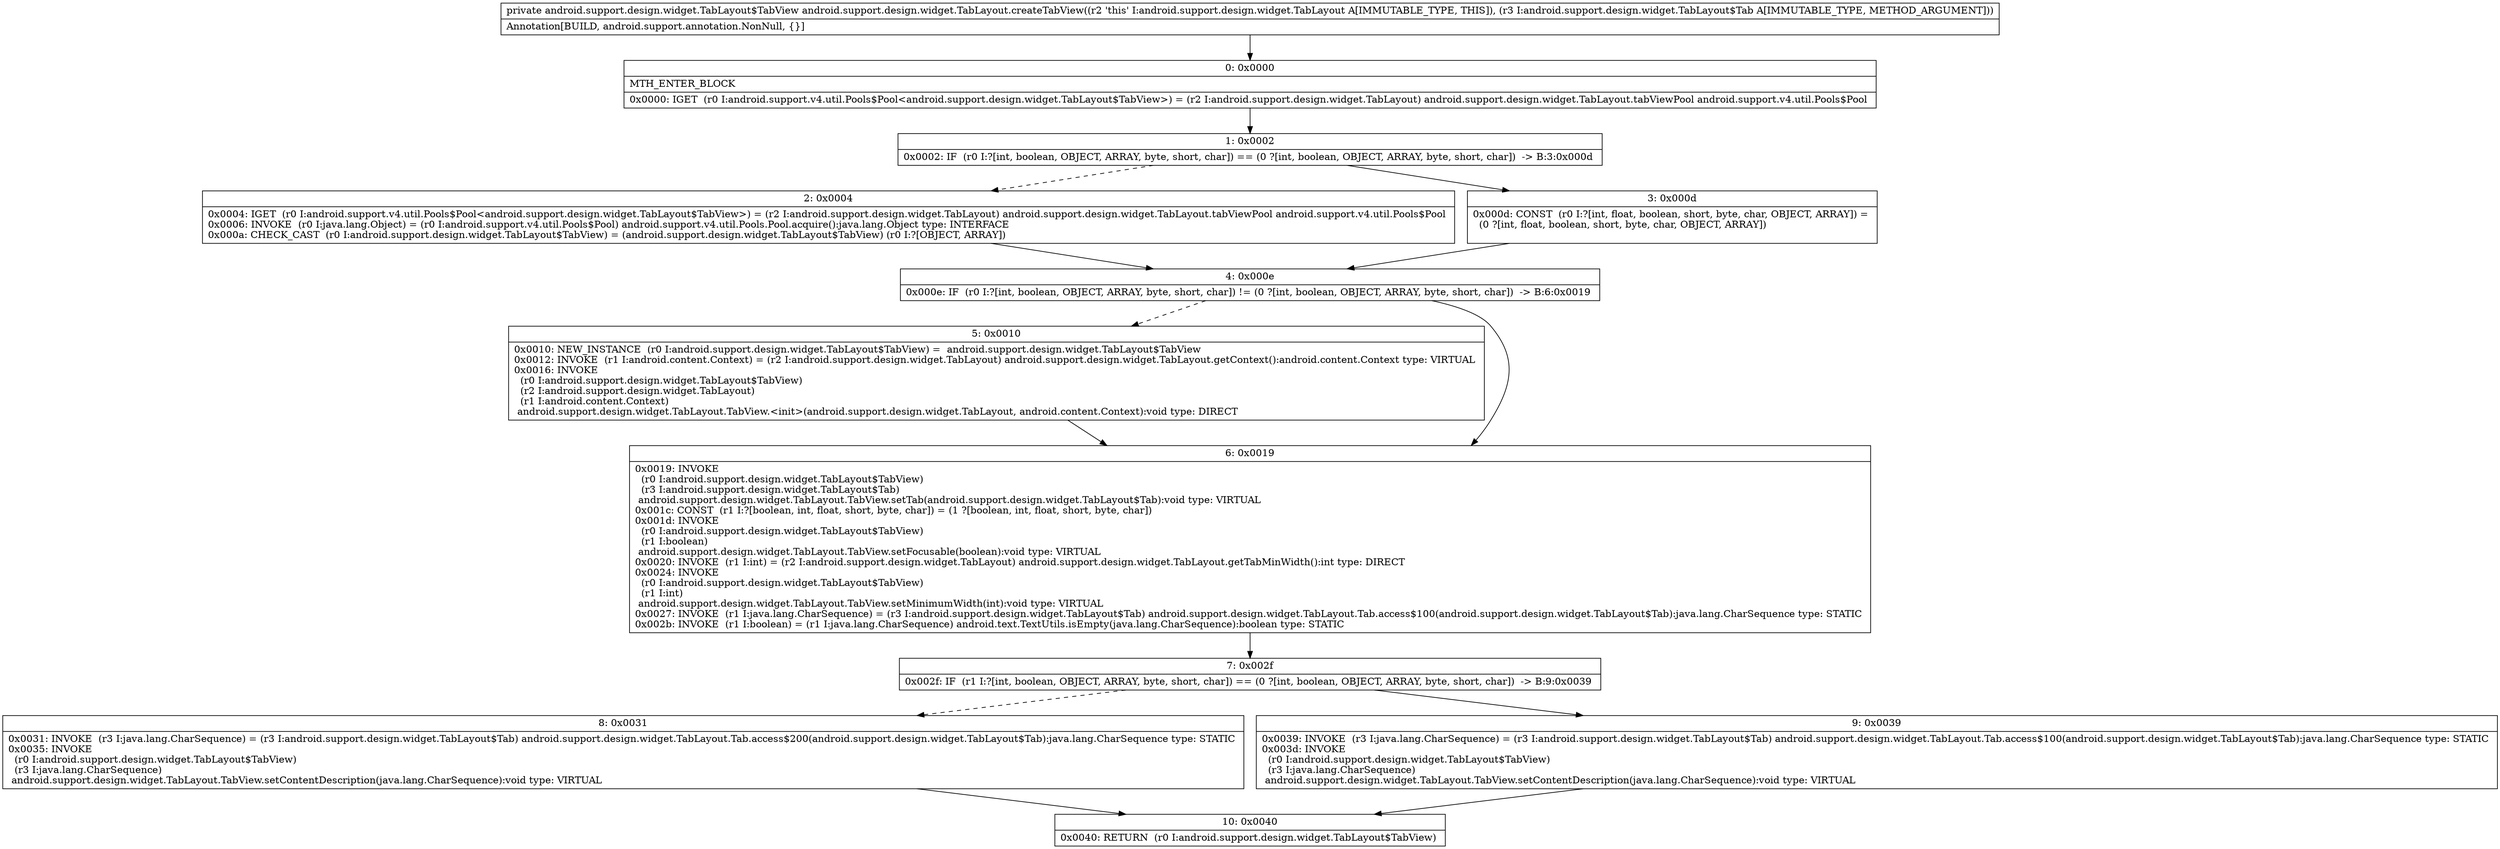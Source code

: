 digraph "CFG forandroid.support.design.widget.TabLayout.createTabView(Landroid\/support\/design\/widget\/TabLayout$Tab;)Landroid\/support\/design\/widget\/TabLayout$TabView;" {
Node_0 [shape=record,label="{0\:\ 0x0000|MTH_ENTER_BLOCK\l|0x0000: IGET  (r0 I:android.support.v4.util.Pools$Pool\<android.support.design.widget.TabLayout$TabView\>) = (r2 I:android.support.design.widget.TabLayout) android.support.design.widget.TabLayout.tabViewPool android.support.v4.util.Pools$Pool \l}"];
Node_1 [shape=record,label="{1\:\ 0x0002|0x0002: IF  (r0 I:?[int, boolean, OBJECT, ARRAY, byte, short, char]) == (0 ?[int, boolean, OBJECT, ARRAY, byte, short, char])  \-\> B:3:0x000d \l}"];
Node_2 [shape=record,label="{2\:\ 0x0004|0x0004: IGET  (r0 I:android.support.v4.util.Pools$Pool\<android.support.design.widget.TabLayout$TabView\>) = (r2 I:android.support.design.widget.TabLayout) android.support.design.widget.TabLayout.tabViewPool android.support.v4.util.Pools$Pool \l0x0006: INVOKE  (r0 I:java.lang.Object) = (r0 I:android.support.v4.util.Pools$Pool) android.support.v4.util.Pools.Pool.acquire():java.lang.Object type: INTERFACE \l0x000a: CHECK_CAST  (r0 I:android.support.design.widget.TabLayout$TabView) = (android.support.design.widget.TabLayout$TabView) (r0 I:?[OBJECT, ARRAY]) \l}"];
Node_3 [shape=record,label="{3\:\ 0x000d|0x000d: CONST  (r0 I:?[int, float, boolean, short, byte, char, OBJECT, ARRAY]) = \l  (0 ?[int, float, boolean, short, byte, char, OBJECT, ARRAY])\l \l}"];
Node_4 [shape=record,label="{4\:\ 0x000e|0x000e: IF  (r0 I:?[int, boolean, OBJECT, ARRAY, byte, short, char]) != (0 ?[int, boolean, OBJECT, ARRAY, byte, short, char])  \-\> B:6:0x0019 \l}"];
Node_5 [shape=record,label="{5\:\ 0x0010|0x0010: NEW_INSTANCE  (r0 I:android.support.design.widget.TabLayout$TabView) =  android.support.design.widget.TabLayout$TabView \l0x0012: INVOKE  (r1 I:android.content.Context) = (r2 I:android.support.design.widget.TabLayout) android.support.design.widget.TabLayout.getContext():android.content.Context type: VIRTUAL \l0x0016: INVOKE  \l  (r0 I:android.support.design.widget.TabLayout$TabView)\l  (r2 I:android.support.design.widget.TabLayout)\l  (r1 I:android.content.Context)\l android.support.design.widget.TabLayout.TabView.\<init\>(android.support.design.widget.TabLayout, android.content.Context):void type: DIRECT \l}"];
Node_6 [shape=record,label="{6\:\ 0x0019|0x0019: INVOKE  \l  (r0 I:android.support.design.widget.TabLayout$TabView)\l  (r3 I:android.support.design.widget.TabLayout$Tab)\l android.support.design.widget.TabLayout.TabView.setTab(android.support.design.widget.TabLayout$Tab):void type: VIRTUAL \l0x001c: CONST  (r1 I:?[boolean, int, float, short, byte, char]) = (1 ?[boolean, int, float, short, byte, char]) \l0x001d: INVOKE  \l  (r0 I:android.support.design.widget.TabLayout$TabView)\l  (r1 I:boolean)\l android.support.design.widget.TabLayout.TabView.setFocusable(boolean):void type: VIRTUAL \l0x0020: INVOKE  (r1 I:int) = (r2 I:android.support.design.widget.TabLayout) android.support.design.widget.TabLayout.getTabMinWidth():int type: DIRECT \l0x0024: INVOKE  \l  (r0 I:android.support.design.widget.TabLayout$TabView)\l  (r1 I:int)\l android.support.design.widget.TabLayout.TabView.setMinimumWidth(int):void type: VIRTUAL \l0x0027: INVOKE  (r1 I:java.lang.CharSequence) = (r3 I:android.support.design.widget.TabLayout$Tab) android.support.design.widget.TabLayout.Tab.access$100(android.support.design.widget.TabLayout$Tab):java.lang.CharSequence type: STATIC \l0x002b: INVOKE  (r1 I:boolean) = (r1 I:java.lang.CharSequence) android.text.TextUtils.isEmpty(java.lang.CharSequence):boolean type: STATIC \l}"];
Node_7 [shape=record,label="{7\:\ 0x002f|0x002f: IF  (r1 I:?[int, boolean, OBJECT, ARRAY, byte, short, char]) == (0 ?[int, boolean, OBJECT, ARRAY, byte, short, char])  \-\> B:9:0x0039 \l}"];
Node_8 [shape=record,label="{8\:\ 0x0031|0x0031: INVOKE  (r3 I:java.lang.CharSequence) = (r3 I:android.support.design.widget.TabLayout$Tab) android.support.design.widget.TabLayout.Tab.access$200(android.support.design.widget.TabLayout$Tab):java.lang.CharSequence type: STATIC \l0x0035: INVOKE  \l  (r0 I:android.support.design.widget.TabLayout$TabView)\l  (r3 I:java.lang.CharSequence)\l android.support.design.widget.TabLayout.TabView.setContentDescription(java.lang.CharSequence):void type: VIRTUAL \l}"];
Node_9 [shape=record,label="{9\:\ 0x0039|0x0039: INVOKE  (r3 I:java.lang.CharSequence) = (r3 I:android.support.design.widget.TabLayout$Tab) android.support.design.widget.TabLayout.Tab.access$100(android.support.design.widget.TabLayout$Tab):java.lang.CharSequence type: STATIC \l0x003d: INVOKE  \l  (r0 I:android.support.design.widget.TabLayout$TabView)\l  (r3 I:java.lang.CharSequence)\l android.support.design.widget.TabLayout.TabView.setContentDescription(java.lang.CharSequence):void type: VIRTUAL \l}"];
Node_10 [shape=record,label="{10\:\ 0x0040|0x0040: RETURN  (r0 I:android.support.design.widget.TabLayout$TabView) \l}"];
MethodNode[shape=record,label="{private android.support.design.widget.TabLayout$TabView android.support.design.widget.TabLayout.createTabView((r2 'this' I:android.support.design.widget.TabLayout A[IMMUTABLE_TYPE, THIS]), (r3 I:android.support.design.widget.TabLayout$Tab A[IMMUTABLE_TYPE, METHOD_ARGUMENT]))  | Annotation[BUILD, android.support.annotation.NonNull, \{\}]\l}"];
MethodNode -> Node_0;
Node_0 -> Node_1;
Node_1 -> Node_2[style=dashed];
Node_1 -> Node_3;
Node_2 -> Node_4;
Node_3 -> Node_4;
Node_4 -> Node_5[style=dashed];
Node_4 -> Node_6;
Node_5 -> Node_6;
Node_6 -> Node_7;
Node_7 -> Node_8[style=dashed];
Node_7 -> Node_9;
Node_8 -> Node_10;
Node_9 -> Node_10;
}

